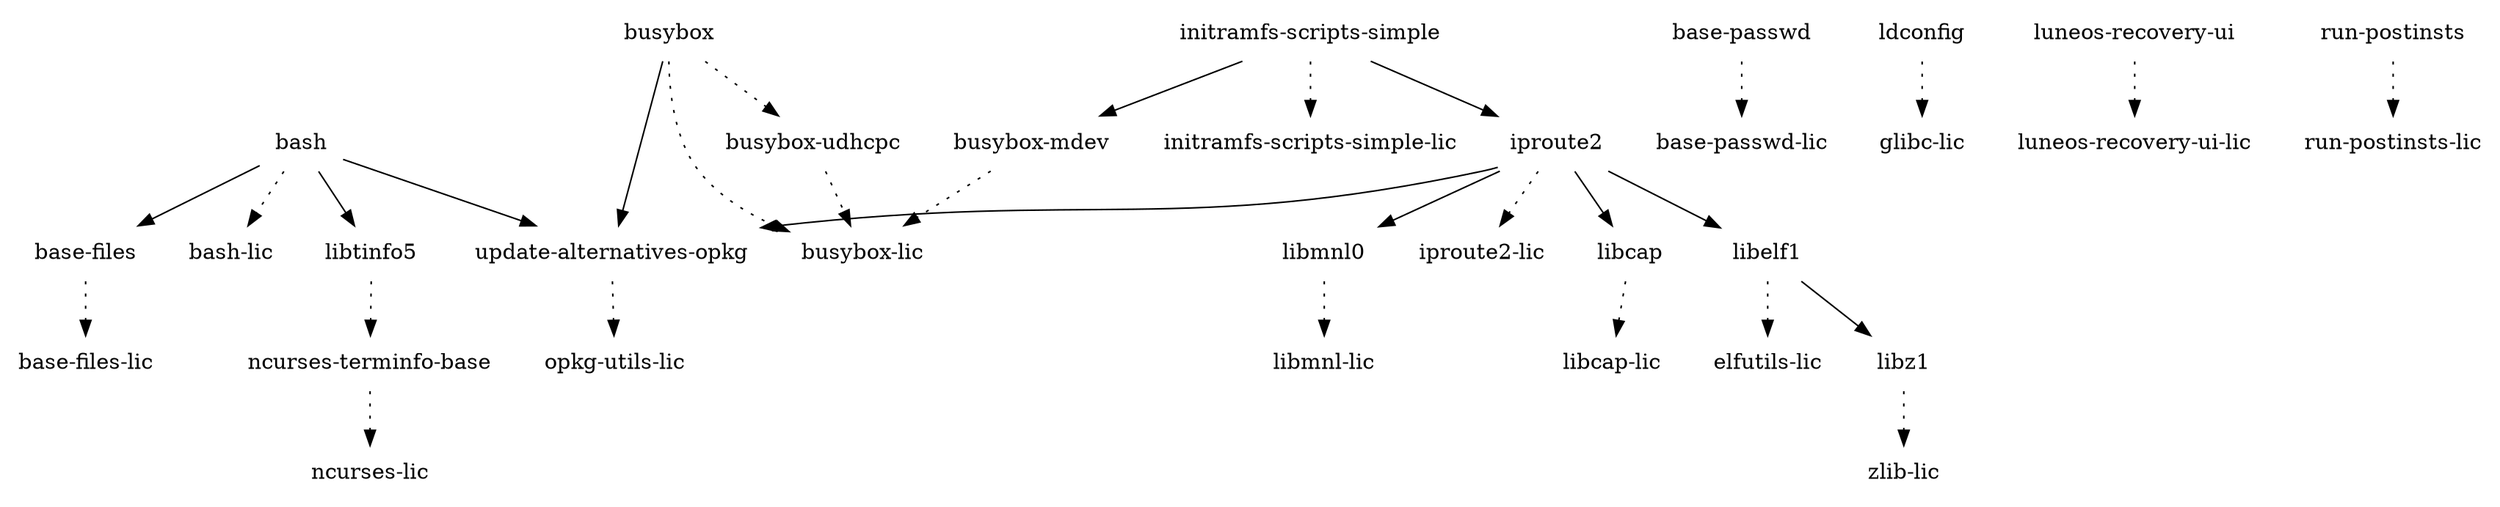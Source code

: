 digraph depends {
    node [shape=plaintext]
"base-files" -> "base-files-lic" [style=dotted]
"base-passwd" -> "base-passwd-lic" [style=dotted]
"bash" -> "base-files"
"bash" -> "bash-lic" [style=dotted]
"bash" -> "libtinfo5"
"bash" -> "update-alternatives-opkg"
"busybox" -> "busybox-lic" [style=dotted]
"busybox" -> "busybox-udhcpc" [style=dotted]
"busybox-mdev" -> "busybox-lic" [style=dotted]
"busybox-udhcpc" -> "busybox-lic" [style=dotted]
"busybox" -> "update-alternatives-opkg"
"initramfs-scripts-simple" -> "busybox-mdev"
"initramfs-scripts-simple" -> "initramfs-scripts-simple-lic" [style=dotted]
"initramfs-scripts-simple" -> "iproute2"
"iproute2" -> "iproute2-lic" [style=dotted]
"iproute2" -> "libcap"
"iproute2" -> "libelf1"
"iproute2" -> "libmnl0"
"iproute2" -> "update-alternatives-opkg"
"ldconfig" -> "glibc-lic" [style=dotted]
"libcap" -> "libcap-lic" [style=dotted]
"libelf1" -> "elfutils-lic" [style=dotted]
"libelf1" -> "libz1"
"libmnl0" -> "libmnl-lic" [style=dotted]
"libtinfo5" -> "ncurses-terminfo-base" [style=dotted]
"libz1" -> "zlib-lic" [style=dotted]
"luneos-recovery-ui" -> "luneos-recovery-ui-lic" [style=dotted]
"ncurses-terminfo-base" -> "ncurses-lic" [style=dotted]
"run-postinsts" -> "run-postinsts-lic" [style=dotted]
"update-alternatives-opkg" -> "opkg-utils-lic" [style=dotted]
}
